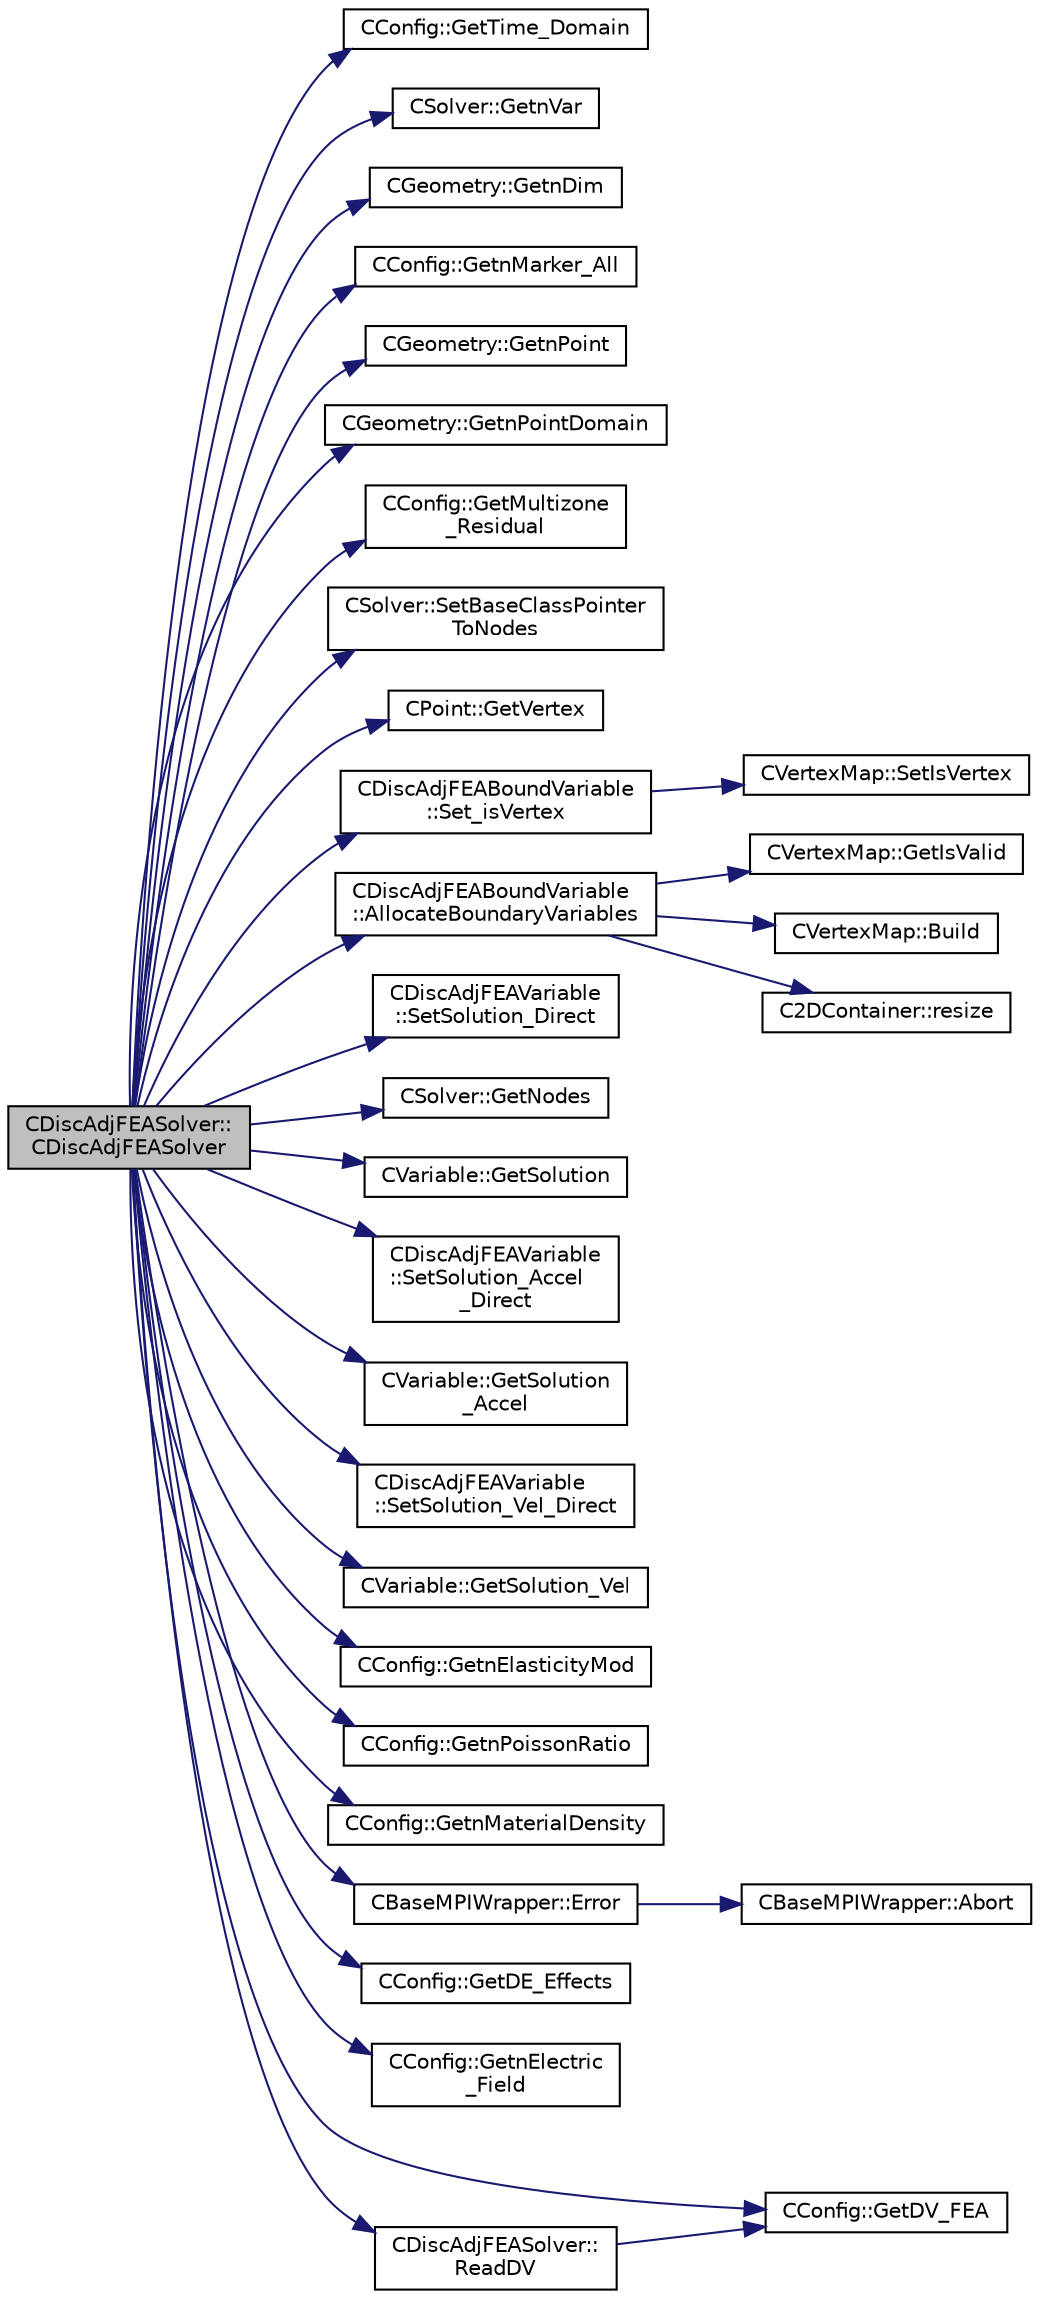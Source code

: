 digraph "CDiscAdjFEASolver::CDiscAdjFEASolver"
{
  edge [fontname="Helvetica",fontsize="10",labelfontname="Helvetica",labelfontsize="10"];
  node [fontname="Helvetica",fontsize="10",shape=record];
  rankdir="LR";
  Node4 [label="CDiscAdjFEASolver::\lCDiscAdjFEASolver",height=0.2,width=0.4,color="black", fillcolor="grey75", style="filled", fontcolor="black"];
  Node4 -> Node5 [color="midnightblue",fontsize="10",style="solid",fontname="Helvetica"];
  Node5 [label="CConfig::GetTime_Domain",height=0.2,width=0.4,color="black", fillcolor="white", style="filled",URL="$class_c_config.html#a6a11350b3c8d7577318be43cda6f7292",tooltip="Check if the multizone problem is solved for time domain. "];
  Node4 -> Node6 [color="midnightblue",fontsize="10",style="solid",fontname="Helvetica"];
  Node6 [label="CSolver::GetnVar",height=0.2,width=0.4,color="black", fillcolor="white", style="filled",URL="$class_c_solver.html#a65c22046b0cf1938ba22648912d04680",tooltip="Get the number of variables of the problem. "];
  Node4 -> Node7 [color="midnightblue",fontsize="10",style="solid",fontname="Helvetica"];
  Node7 [label="CGeometry::GetnDim",height=0.2,width=0.4,color="black", fillcolor="white", style="filled",URL="$class_c_geometry.html#a2af01006c0c4f74ba089582f1a3587fe",tooltip="Get number of coordinates. "];
  Node4 -> Node8 [color="midnightblue",fontsize="10",style="solid",fontname="Helvetica"];
  Node8 [label="CConfig::GetnMarker_All",height=0.2,width=0.4,color="black", fillcolor="white", style="filled",URL="$class_c_config.html#a300c4884edfc0c2acf395036439004f4",tooltip="Get the total number of boundary markers including send/receive domains. "];
  Node4 -> Node9 [color="midnightblue",fontsize="10",style="solid",fontname="Helvetica"];
  Node9 [label="CGeometry::GetnPoint",height=0.2,width=0.4,color="black", fillcolor="white", style="filled",URL="$class_c_geometry.html#aa68b666b38f4d2c7021736ae86940f44",tooltip="Get number of points. "];
  Node4 -> Node10 [color="midnightblue",fontsize="10",style="solid",fontname="Helvetica"];
  Node10 [label="CGeometry::GetnPointDomain",height=0.2,width=0.4,color="black", fillcolor="white", style="filled",URL="$class_c_geometry.html#a4fc7de3bff7b6f8c35717016d6f8fcb2",tooltip="Get number of real points (that belong to the domain). "];
  Node4 -> Node11 [color="midnightblue",fontsize="10",style="solid",fontname="Helvetica"];
  Node11 [label="CConfig::GetMultizone\l_Residual",height=0.2,width=0.4,color="black", fillcolor="white", style="filled",URL="$class_c_config.html#abd1f94f9b9f17144e4269a459781ea3e",tooltip="Check if the mesh read supports multiple zones. "];
  Node4 -> Node12 [color="midnightblue",fontsize="10",style="solid",fontname="Helvetica"];
  Node12 [label="CSolver::SetBaseClassPointer\lToNodes",height=0.2,width=0.4,color="black", fillcolor="white", style="filled",URL="$class_c_solver.html#ad982896202dae6e41bfd3568f597cf46",tooltip="Call this method to set \"base_nodes\" after the \"nodes\" variable of the derived solver is instantiated..."];
  Node4 -> Node13 [color="midnightblue",fontsize="10",style="solid",fontname="Helvetica"];
  Node13 [label="CPoint::GetVertex",height=0.2,width=0.4,color="black", fillcolor="white", style="filled",URL="$class_c_point.html#aceac27af50af6500a034b86b329532a0",tooltip="Get the vertex that compose the control volume for a marker. "];
  Node4 -> Node14 [color="midnightblue",fontsize="10",style="solid",fontname="Helvetica"];
  Node14 [label="CDiscAdjFEABoundVariable\l::Set_isVertex",height=0.2,width=0.4,color="black", fillcolor="white", style="filled",URL="$class_c_disc_adj_f_e_a_bound_variable.html#a06eebd60f9117612b8f5658b95f049a0",tooltip="Set whether a node is on the boundary. "];
  Node14 -> Node15 [color="midnightblue",fontsize="10",style="solid",fontname="Helvetica"];
  Node15 [label="CVertexMap::SetIsVertex",height=0.2,width=0.4,color="black", fillcolor="white", style="filled",URL="$class_c_vertex_map.html#a8bdb008951837b3c0db763ec36828f69",tooltip="Set the vertex status of a point. "];
  Node4 -> Node16 [color="midnightblue",fontsize="10",style="solid",fontname="Helvetica"];
  Node16 [label="CDiscAdjFEABoundVariable\l::AllocateBoundaryVariables",height=0.2,width=0.4,color="black", fillcolor="white", style="filled",URL="$class_c_disc_adj_f_e_a_bound_variable.html#a5d7ccf79425d4b332ffbf7e0405b9eed",tooltip="Allocate member variables for points marked as vertex (via \"Set_isVertex\"). "];
  Node16 -> Node17 [color="midnightblue",fontsize="10",style="solid",fontname="Helvetica"];
  Node17 [label="CVertexMap::GetIsValid",height=0.2,width=0.4,color="black", fillcolor="white", style="filled",URL="$class_c_vertex_map.html#a4cd7452ea54e1cdc82332dbcaafec5aa",tooltip="Check if the current mapping is valid. "];
  Node16 -> Node18 [color="midnightblue",fontsize="10",style="solid",fontname="Helvetica"];
  Node18 [label="CVertexMap::Build",height=0.2,width=0.4,color="black", fillcolor="white", style="filled",URL="$class_c_vertex_map.html#adaaf69514da251457a61c66bee0b0fdc",tooltip="Build the point to vertex map. "];
  Node16 -> Node19 [color="midnightblue",fontsize="10",style="solid",fontname="Helvetica"];
  Node19 [label="C2DContainer::resize",height=0.2,width=0.4,color="black", fillcolor="white", style="filled",URL="$class_c2_d_container.html#adefb48b593f76aa322e228fea8f76127",tooltip="Request a change of size. "];
  Node4 -> Node20 [color="midnightblue",fontsize="10",style="solid",fontname="Helvetica"];
  Node20 [label="CDiscAdjFEAVariable\l::SetSolution_Direct",height=0.2,width=0.4,color="black", fillcolor="white", style="filled",URL="$class_c_disc_adj_f_e_a_variable.html#a4972f044e7e26cb102c38705b7079bf0",tooltip="A virtual member. Set the direct solution for the adjoint solver. "];
  Node4 -> Node21 [color="midnightblue",fontsize="10",style="solid",fontname="Helvetica"];
  Node21 [label="CSolver::GetNodes",height=0.2,width=0.4,color="black", fillcolor="white", style="filled",URL="$class_c_solver.html#af3198e52a2ea377bb765647b5e697197",tooltip="Allow outside access to the nodes of the solver, containing conservatives, primitives, etc. "];
  Node4 -> Node22 [color="midnightblue",fontsize="10",style="solid",fontname="Helvetica"];
  Node22 [label="CVariable::GetSolution",height=0.2,width=0.4,color="black", fillcolor="white", style="filled",URL="$class_c_variable.html#a261483e39c23c1de7cb9aea7e917c121",tooltip="Get the solution. "];
  Node4 -> Node23 [color="midnightblue",fontsize="10",style="solid",fontname="Helvetica"];
  Node23 [label="CDiscAdjFEAVariable\l::SetSolution_Accel\l_Direct",height=0.2,width=0.4,color="black", fillcolor="white", style="filled",URL="$class_c_disc_adj_f_e_a_variable.html#ad6bf25d8e72e5598cff0071d588ac72f",tooltip="A virtual member. Set the direct acceleration solution for the adjoint solver. "];
  Node4 -> Node24 [color="midnightblue",fontsize="10",style="solid",fontname="Helvetica"];
  Node24 [label="CVariable::GetSolution\l_Accel",height=0.2,width=0.4,color="black", fillcolor="white", style="filled",URL="$class_c_variable.html#aef2fdf091198070a00d12cdb4dea3ff6",tooltip="Get the acceleration (Structural Analysis). "];
  Node4 -> Node25 [color="midnightblue",fontsize="10",style="solid",fontname="Helvetica"];
  Node25 [label="CDiscAdjFEAVariable\l::SetSolution_Vel_Direct",height=0.2,width=0.4,color="black", fillcolor="white", style="filled",URL="$class_c_disc_adj_f_e_a_variable.html#ae8d45b0d95d2e58a9aec7b25aee6b706",tooltip="A virtual member. Set the direct velocity solution for the adjoint solver. "];
  Node4 -> Node26 [color="midnightblue",fontsize="10",style="solid",fontname="Helvetica"];
  Node26 [label="CVariable::GetSolution_Vel",height=0.2,width=0.4,color="black", fillcolor="white", style="filled",URL="$class_c_variable.html#ae403ee21871629716cbabead1c587dac",tooltip="Get the velocity (Structural Analysis). "];
  Node4 -> Node27 [color="midnightblue",fontsize="10",style="solid",fontname="Helvetica"];
  Node27 [label="CConfig::GetnElasticityMod",height=0.2,width=0.4,color="black", fillcolor="white", style="filled",URL="$class_c_config.html#a292a8a8ba384f7fa5393af48de954fed",tooltip="Get the number of different values for the elasticity modulus. "];
  Node4 -> Node28 [color="midnightblue",fontsize="10",style="solid",fontname="Helvetica"];
  Node28 [label="CConfig::GetnPoissonRatio",height=0.2,width=0.4,color="black", fillcolor="white", style="filled",URL="$class_c_config.html#aa18a567f8a1941d7c5bf2166ad01609f",tooltip="Get the number of different values for the Poisson ratio. "];
  Node4 -> Node29 [color="midnightblue",fontsize="10",style="solid",fontname="Helvetica"];
  Node29 [label="CConfig::GetnMaterialDensity",height=0.2,width=0.4,color="black", fillcolor="white", style="filled",URL="$class_c_config.html#aaf54b06f512c853d49bc6e6e5178151c",tooltip="Get the number of different values for the Material density. "];
  Node4 -> Node30 [color="midnightblue",fontsize="10",style="solid",fontname="Helvetica"];
  Node30 [label="CBaseMPIWrapper::Error",height=0.2,width=0.4,color="black", fillcolor="white", style="filled",URL="$class_c_base_m_p_i_wrapper.html#a04457c47629bda56704e6a8804833eeb"];
  Node30 -> Node31 [color="midnightblue",fontsize="10",style="solid",fontname="Helvetica"];
  Node31 [label="CBaseMPIWrapper::Abort",height=0.2,width=0.4,color="black", fillcolor="white", style="filled",URL="$class_c_base_m_p_i_wrapper.html#a21ef5681e2acb532d345e9bab173ef07"];
  Node4 -> Node32 [color="midnightblue",fontsize="10",style="solid",fontname="Helvetica"];
  Node32 [label="CConfig::GetDE_Effects",height=0.2,width=0.4,color="black", fillcolor="white", style="filled",URL="$class_c_config.html#a8ad45b179ddabec5652dbf4b517fbbf0",tooltip="Decide whether to apply DE effects to the model. "];
  Node4 -> Node33 [color="midnightblue",fontsize="10",style="solid",fontname="Helvetica"];
  Node33 [label="CConfig::GetnElectric\l_Field",height=0.2,width=0.4,color="black", fillcolor="white", style="filled",URL="$class_c_config.html#a55654c927972cc090937f273f3fce30e",tooltip="Get the number of different values for the modulus of the electric field. "];
  Node4 -> Node34 [color="midnightblue",fontsize="10",style="solid",fontname="Helvetica"];
  Node34 [label="CConfig::GetDV_FEA",height=0.2,width=0.4,color="black", fillcolor="white", style="filled",URL="$class_c_config.html#a76b87a4b23cfd858b5473d9b9650eb1a",tooltip="Get the kind of design variable for FEA. "];
  Node4 -> Node35 [color="midnightblue",fontsize="10",style="solid",fontname="Helvetica"];
  Node35 [label="CDiscAdjFEASolver::\lReadDV",height=0.2,width=0.4,color="black", fillcolor="white", style="filled",URL="$class_c_disc_adj_f_e_a_solver.html#a01a23d60a0bb65aefa8228ab245bace6",tooltip="Read the design variables for the adjoint solver. "];
  Node35 -> Node34 [color="midnightblue",fontsize="10",style="solid",fontname="Helvetica"];
}

